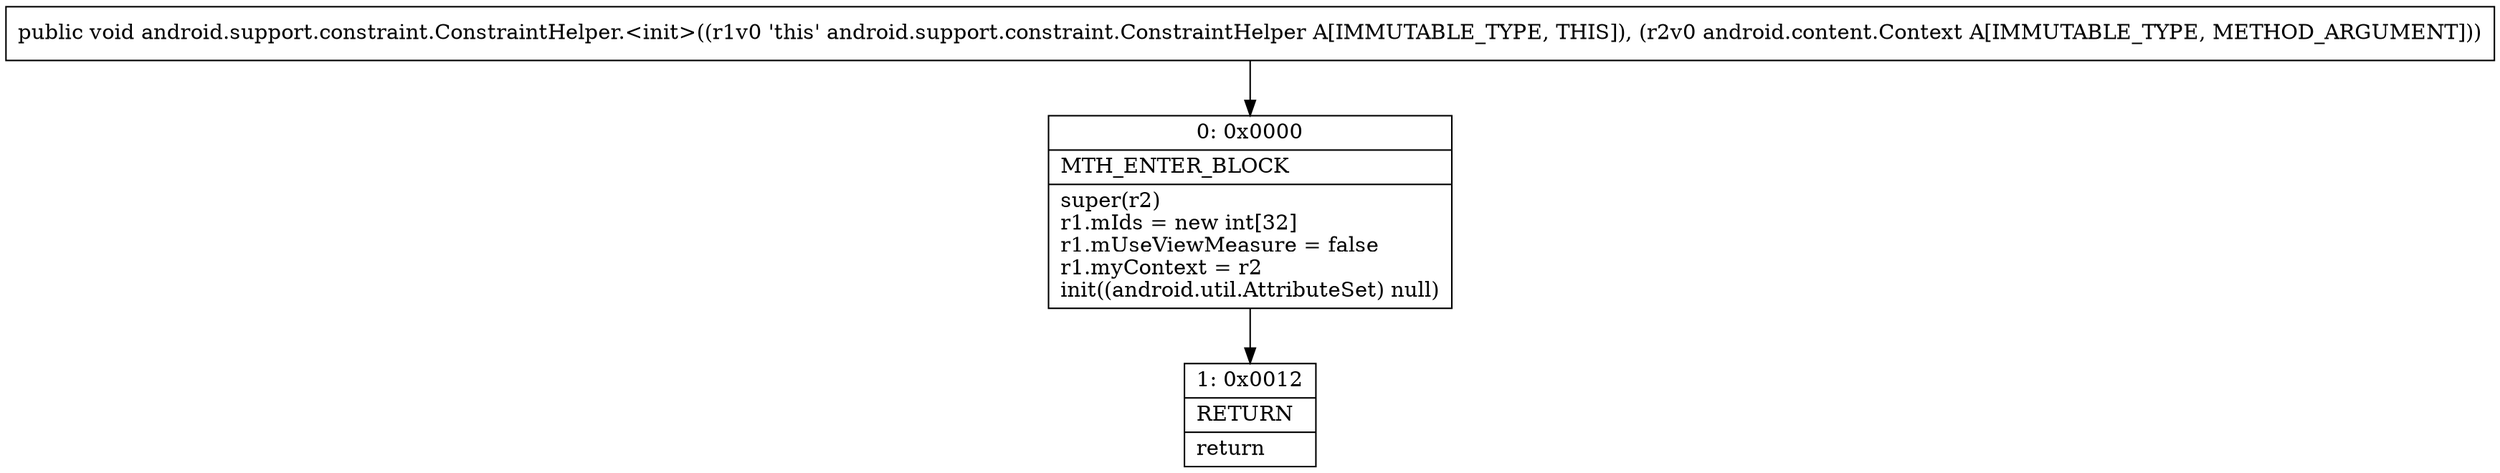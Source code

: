 digraph "CFG forandroid.support.constraint.ConstraintHelper.\<init\>(Landroid\/content\/Context;)V" {
Node_0 [shape=record,label="{0\:\ 0x0000|MTH_ENTER_BLOCK\l|super(r2)\lr1.mIds = new int[32]\lr1.mUseViewMeasure = false\lr1.myContext = r2\linit((android.util.AttributeSet) null)\l}"];
Node_1 [shape=record,label="{1\:\ 0x0012|RETURN\l|return\l}"];
MethodNode[shape=record,label="{public void android.support.constraint.ConstraintHelper.\<init\>((r1v0 'this' android.support.constraint.ConstraintHelper A[IMMUTABLE_TYPE, THIS]), (r2v0 android.content.Context A[IMMUTABLE_TYPE, METHOD_ARGUMENT])) }"];
MethodNode -> Node_0;
Node_0 -> Node_1;
}

